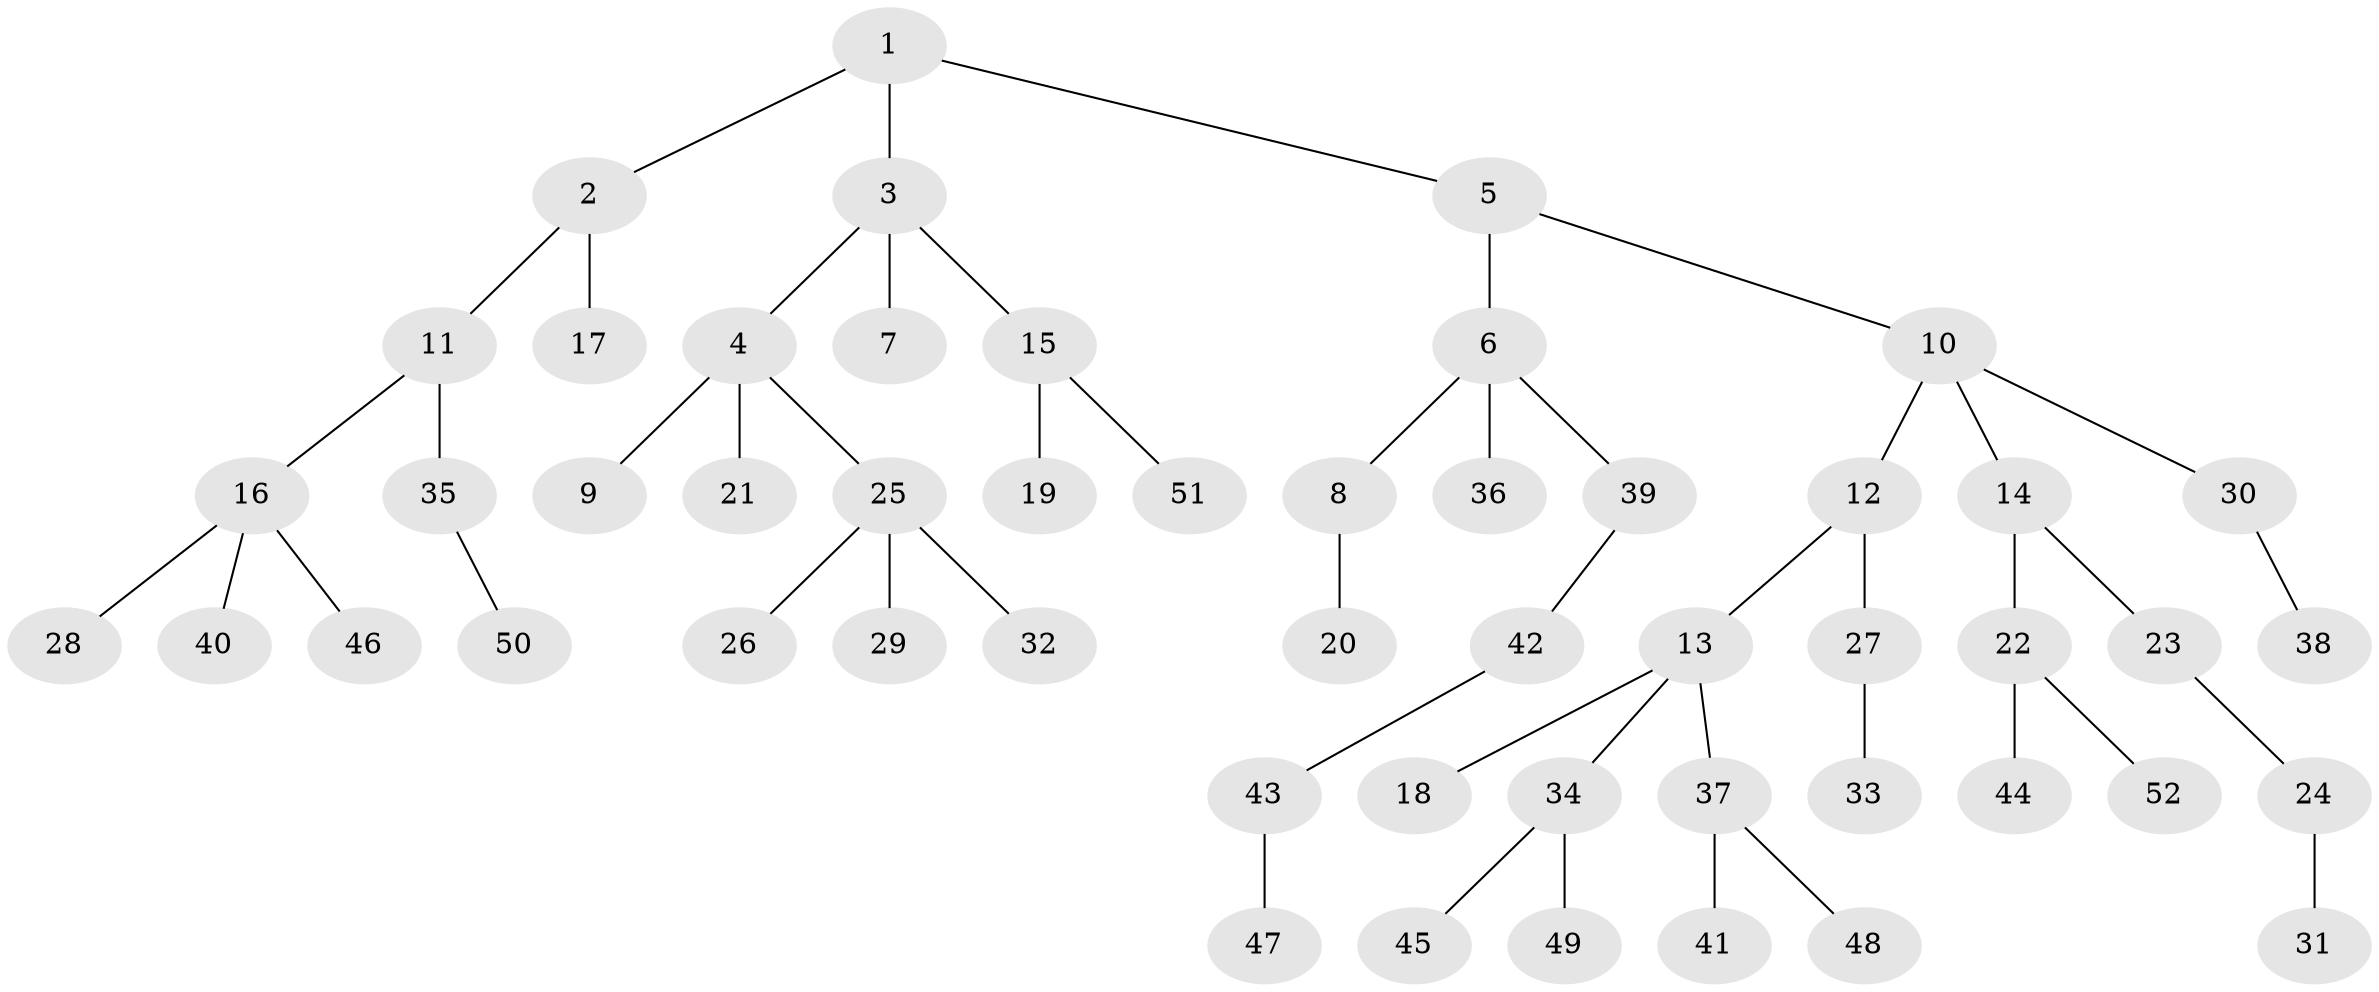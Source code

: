 // Generated by graph-tools (version 1.1) at 2025/37/03/09/25 02:37:08]
// undirected, 52 vertices, 51 edges
graph export_dot {
graph [start="1"]
  node [color=gray90,style=filled];
  1;
  2;
  3;
  4;
  5;
  6;
  7;
  8;
  9;
  10;
  11;
  12;
  13;
  14;
  15;
  16;
  17;
  18;
  19;
  20;
  21;
  22;
  23;
  24;
  25;
  26;
  27;
  28;
  29;
  30;
  31;
  32;
  33;
  34;
  35;
  36;
  37;
  38;
  39;
  40;
  41;
  42;
  43;
  44;
  45;
  46;
  47;
  48;
  49;
  50;
  51;
  52;
  1 -- 2;
  1 -- 3;
  1 -- 5;
  2 -- 11;
  2 -- 17;
  3 -- 4;
  3 -- 7;
  3 -- 15;
  4 -- 9;
  4 -- 21;
  4 -- 25;
  5 -- 6;
  5 -- 10;
  6 -- 8;
  6 -- 36;
  6 -- 39;
  8 -- 20;
  10 -- 12;
  10 -- 14;
  10 -- 30;
  11 -- 16;
  11 -- 35;
  12 -- 13;
  12 -- 27;
  13 -- 18;
  13 -- 34;
  13 -- 37;
  14 -- 22;
  14 -- 23;
  15 -- 19;
  15 -- 51;
  16 -- 28;
  16 -- 40;
  16 -- 46;
  22 -- 44;
  22 -- 52;
  23 -- 24;
  24 -- 31;
  25 -- 26;
  25 -- 29;
  25 -- 32;
  27 -- 33;
  30 -- 38;
  34 -- 45;
  34 -- 49;
  35 -- 50;
  37 -- 41;
  37 -- 48;
  39 -- 42;
  42 -- 43;
  43 -- 47;
}
